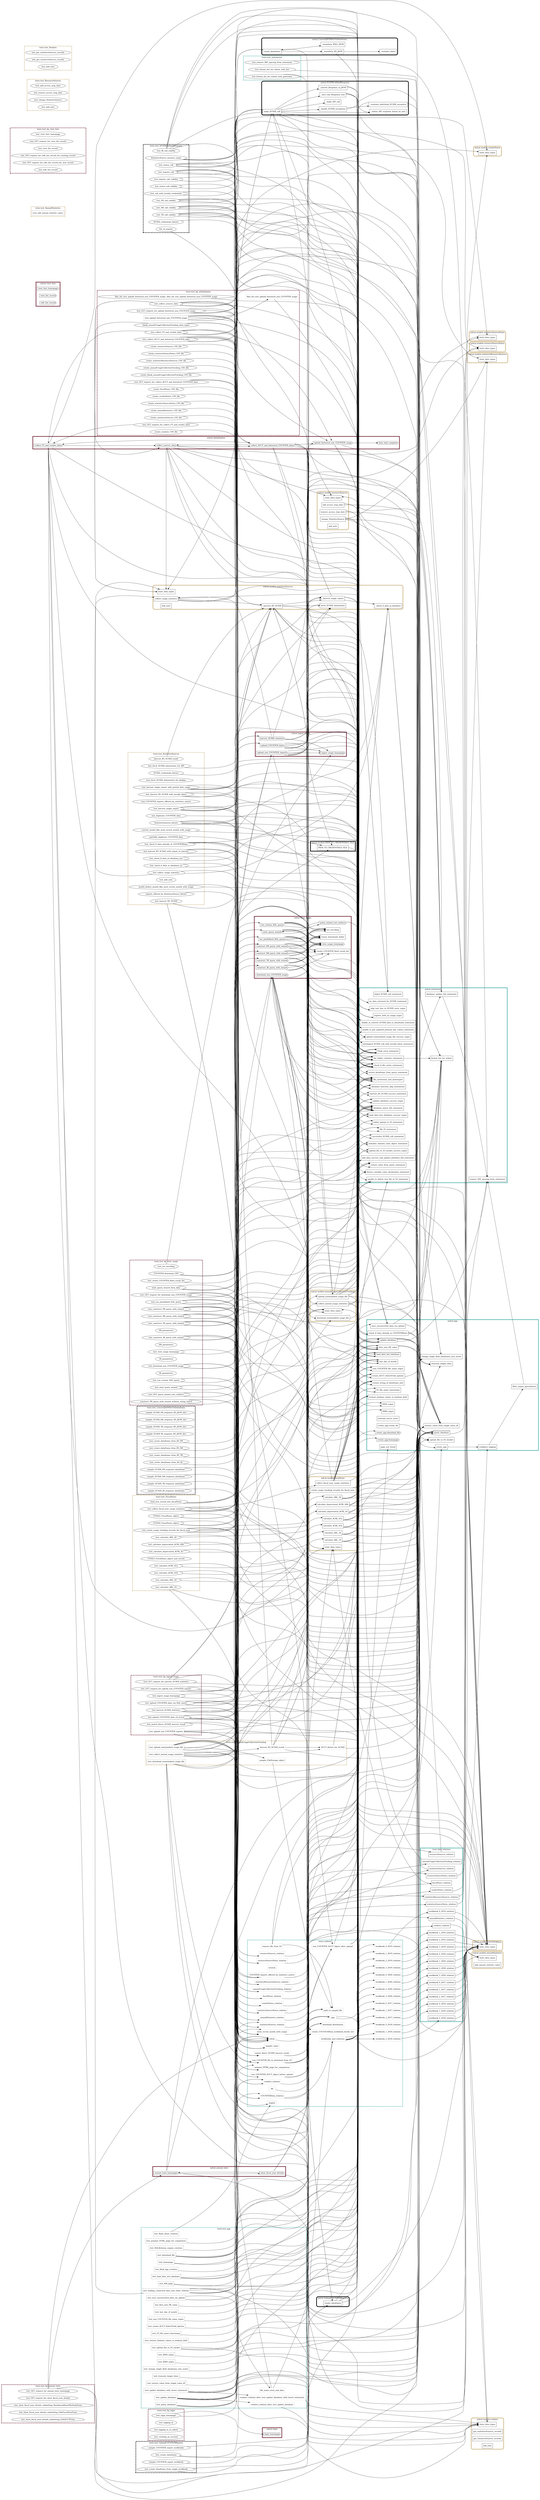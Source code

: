 digraph function_call_chains {
    graph [rankdir="LR"]

    /* Cluster Types
        `penwidth=5`
        Class: `style="rounded"`
        Tests: `style="dashed"`

        Relation: `color="#ceb888"` (Gold)
        Blueprint: `color="#782f40"` (Garnet)
        Module collecting general functions: `color="#5cb8b2"`
    */

    node [  // To remove the fill color from the individual function nodes
        style="filled"
        fillcolor="white"
    ]
    /* Node Types
        When multiple adjustments are present, order is label, style, shape

        Test function: `style="dashed"`
        Fixture function: `style="dotted"`

        Route functions: `shape="cds"`
        Function connecting to S3: `shape="folder"`
        Function connecting to MySQL: `shape="cylinder"`
        Other functions: `shape="box"`
    */

    /*
        Edges represent function calls
            Edges are instantiated under the cluster containing the calling function
            Edges go from the calling function to the called function
        Function calls include
            Redirects between Flask routes via `url_for()`
            Calls to a Flask route function with the Flask test client (these use the URL in the decorator, not the function name)
        Function calls don't include calls to SQLAlchemy engines purely for the purpose of passing to another function
    */

    subgraph cluster_fiscalYears {
        label="nolcat.models.fiscalYears"
        penwidth=5
        style="rounded"
        color="#ceb888"

        state_data_types_in_fiscalYears [
            label="state_data_types"
            shape="box"
        ]
        calculate_depreciated_ACRL_60b [shape="box"]
        calculate_depreciated_ACRL_63 [shape="box"]
        calculate_ACRL_61a [shape="box"]
        calculate_ACRL_61b [shape="box"]
        calculate_ARL_18 [shape="box"]
        calculate_ARL_19 [shape="box"]
        calculate_ARL_20 [shape="box"]
        create_usage_tracking_records_for_fiscal_year [shape="box"]
        collect_fiscal_year_usage_statistics [shape="box"]
    }
    calculate_depreciated_ACRL_60b -> query_database
    calculate_depreciated_ACRL_60b -> extract_value_from_single_value_df
    calculate_depreciated_ACRL_60b -> return_value_from_query_statement
    calculate_depreciated_ACRL_60b -> database_query_fail_statement
    calculate_depreciated_ACRL_63 -> query_database
    calculate_depreciated_ACRL_63 -> extract_value_from_single_value_df
    calculate_depreciated_ACRL_63 -> return_value_from_query_statement
    calculate_depreciated_ACRL_63 -> database_query_fail_statement
    calculate_ACRL_61a -> query_database
    calculate_ACRL_61a -> extract_value_from_single_value_df
    calculate_ACRL_61a -> return_value_from_query_statement
    calculate_ACRL_61a -> database_query_fail_statement
    calculate_ACRL_61b -> query_database
    calculate_ACRL_61b -> extract_value_from_single_value_df
    calculate_ACRL_61b -> return_value_from_query_statement
    calculate_ACRL_61b -> database_query_fail_statement
    calculate_ARL_18 -> query_database
    calculate_ARL_18 -> extract_value_from_single_value_df
    calculate_ARL_18 -> return_value_from_query_statement
    calculate_ARL_18 -> database_query_fail_statement
    calculate_ARL_19 -> query_database
    calculate_ARL_19 -> extract_value_from_single_value_df
    calculate_ARL_19 -> return_value_from_query_statement
    calculate_ARL_19 -> database_query_fail_statement
    calculate_ARL_20 -> query_database
    calculate_ARL_20 -> extract_value_from_single_value_df
    calculate_ARL_20 -> return_value_from_query_statement
    calculate_ARL_20 -> database_query_fail_statement
    create_usage_tracking_records_for_fiscal_year -> state_data_types_in_annualUsageCollectionTracking
    create_usage_tracking_records_for_fiscal_year -> load_data_into_database
    create_usage_tracking_records_for_fiscal_year -> query_database
    create_usage_tracking_records_for_fiscal_year -> return_string_of_dataframe_info
    create_usage_tracking_records_for_fiscal_year -> return_dataframe_from_query_statement
    create_usage_tracking_records_for_fiscal_year -> database_query_fail_statement
    collect_fiscal_year_usage_statistics -> _harvest_R5_SUSHI
    collect_fiscal_year_usage_statistics -> load_data_into_database
    collect_fiscal_year_usage_statistics -> query_database
    collect_fiscal_year_usage_statistics -> update_database
    collect_fiscal_year_usage_statistics -> first_new_PK_value
    collect_fiscal_year_usage_statistics -> format_list_for_stdout
    collect_fiscal_year_usage_statistics -> unable_to_get_updated_primary_key_values_statement
    collect_fiscal_year_usage_statistics -> database_query_fail_statement
    collect_fiscal_year_usage_statistics -> add_data_success_and_update_database_fail_statement
    collect_fiscal_year_usage_statistics -> load_data_into_database_success_regex
    collect_fiscal_year_usage_statistics -> update_database_success_regex
    collect_fiscal_year_usage_statistics -> harvest_R5_SUSHI_success_statement


    subgraph cluster_annualStatistics {
        label="nolcat.models.annualStatistics"
        penwidth=5
        style="rounded"
        color="#ceb888"

        state_data_types_in_annualStatistics [
            label="state_data_types"
            shape="box"
        ]
        add_annual_statistic_value [shape="box"]
    }


    subgraph cluster_vendors {
        label="nolcat.models.vendors"
        penwidth=5
        style="rounded"
        color="#ceb888"

        state_data_types_in_vendors [
            label="state_data_types"
            shape="box"
        ]
        get_statisticsSources_records [shape="box"]
        get_resourceSources_records [shape="box"]
        add_note_in_vendors [
            label="add_note"
            shape="box"
        ]
    }


    subgraph cluster_vendorNotes {
        label="nolcat.models.vendorNotes"
        penwidth=5
        style="rounded"
        color="#ceb888"

        state_data_types_in_vendorNotes [
            label="state_data_types"
            shape="box"
        ]
    }


    subgraph cluster_statisticsSources {
        label="nolcat.models.statisticsSources"
        penwidth=5
        style="rounded"
        color="#ceb888"

        state_data_types_in_statisticsSources [
            label="state_data_types"
            shape="box"
        ]
        fetch_SUSHI_information [shape="box"]
        _harvest_R5_SUSHI [shape="box"]
        _harvest_single_report [shape="box"]
        _check_if_data_in_database [shape="box"]
        collect_usage_statistics [shape="box"]
        add_note_in_statisticsSources [
            label="add_note"
            shape="box"
        ]
    }
    fetch_SUSHI_information -> PATH_TO_CREDENTIALS_FILE
    _harvest_R5_SUSHI -> fetch_SUSHI_information
    _harvest_R5_SUSHI -> _harvest_single_report
    _harvest_R5_SUSHI -> make_SUSHI_call
    _harvest_R5_SUSHI -> successful_SUSHI_call_statement
    _harvest_R5_SUSHI -> failed_SUSHI_call_statement
    _harvest_R5_SUSHI -> attempted_SUSHI_call_with_invalid_dates_statement
    _harvest_R5_SUSHI -> reports_with_no_usage_regex
    _harvest_single_report -> _check_if_data_in_database
    _harvest_single_report -> state_data_types_in_COUNTERData
    _harvest_single_report -> create_dataframe_in_ConvertJSONDictToDataframe
    _harvest_single_report -> make_SUSHI_call
    _harvest_single_report -> last_day_of_month
    _harvest_single_report -> return_string_of_dataframe_info
    _harvest_single_report -> save_unconverted_data_via_upload
    _harvest_single_report -> S3_file_name_timestamp
    _harvest_single_report -> unable_to_convert_SUSHI_data_to_dataframe_statement
    _harvest_single_report -> failed_upload_to_S3_statement
    _harvest_single_report -> upload_file_to_S3_bucket_success_regex
    _harvest_single_report -> no_data_returned_by_SUSHI_statement
    _harvest_single_report -> reports_with_no_usage_regex
    _check_if_data_in_database -> query_database
    _check_if_data_in_database -> extract_value_from_single_value_df
    _check_if_data_in_database -> return_value_from_query_statement
    _check_if_data_in_database -> database_query_fail_statement
    collect_usage_statistics -> _harvest_R5_SUSHI
    collect_usage_statistics -> load_data_into_database
    collect_usage_statistics -> first_new_PK_value
    collect_usage_statistics -> unable_to_get_updated_primary_key_values_statement
    collect_usage_statistics -> harvest_R5_SUSHI_success_statement


    subgraph cluster_statisticsSourceNotes {
        label="nolcat.models.statisticsSourceNotes"
        penwidth=5
        style="rounded"
        color="#ceb888"

        state_data_types_in_statisticsSourceNotes [
            label="state_data_types"
            shape="box"
        ]
    }


    subgraph cluster_resourceSources {
        label="nolcat.models.resourceSources"
        penwidth=5
        style="rounded"
        color="#ceb888"

        state_data_types_in_resourceSources [
            label="state_data_types"
            shape="box"
        ]
        add_access_stop_date [shape="box"]
        remove_access_stop_date [shape="box"]
        change_StatisticsSource [shape="box"]
        add_note_in_resourceSources [
            label="add_note"
            shape="box"
        ]
    }
    add_access_stop_date -> update_database
    add_access_stop_date -> database_update_fail_statement
    add_access_stop_date -> update_database_success_regex
    remove_access_stop_date -> update_database
    remove_access_stop_date -> database_update_fail_statement
    remove_access_stop_date -> update_database_success_regex
    change_StatisticsSource -> state_data_types_in_statisticsResourceSources
    change_StatisticsSource -> load_data_into_database
    change_StatisticsSource -> query_database
    change_StatisticsSource -> update_database
    change_StatisticsSource -> database_query_fail_statement
    change_StatisticsSource -> database_update_fail_statement
    change_StatisticsSource -> update_database_success_regex


    subgraph cluster_resourceSourceNotes {
        label="nolcat.models.resourceSourceNotes"
        penwidth=5
        style="rounded"
        color="#ceb888"

        state_data_types_in_resourceSourceNotes [
            label="state_data_types"
            shape="box"
        ]
    }


    subgraph cluster_statisticsResourceSources {
        label="nolcat.models.statisticsResourceSources"
        penwidth=5
        style="rounded"
        color="#ceb888"

        state_data_types_in_statisticsResourceSources [
            label="state_data_types"
            shape="box"
        ]
    }


    subgraph cluster_annualUsageCollectionTracking {
        label="nolcat.models.annualUsageCollectionTracking"
        penwidth=5
        style="rounded"
        color="#ceb888"

        state_data_types_in_annualUsageCollectionTracking [
            label="state_data_types"
            shape="box"
        ]
        collect_annual_usage_statistics [shape="box"]
        upload_nonstandard_usage_file [shape="box"]
        download_nonstandard_usage_file [shape="folder"]
    }
    collect_annual_usage_statistics -> _harvest_R5_SUSHI
    collect_annual_usage_statistics -> load_data_into_database
    collect_annual_usage_statistics -> query_database
    collect_annual_usage_statistics -> update_database
    collect_annual_usage_statistics -> first_new_PK_value
    collect_annual_usage_statistics -> initialize_relation_class_object_statement
    collect_annual_usage_statistics -> unable_to_get_updated_primary_key_values_statement
    collect_annual_usage_statistics -> return_value_from_query_statement
    collect_annual_usage_statistics -> database_query_fail_statement
    collect_annual_usage_statistics -> add_data_success_and_update_database_fail_statement
    collect_annual_usage_statistics -> load_data_into_database_success_regex
    collect_annual_usage_statistics -> update_database_success_regex
    collect_annual_usage_statistics -> harvest_R5_SUSHI_success_statement
    upload_nonstandard_usage_file -> upload_file_to_S3_bucket
    upload_nonstandard_usage_file -> update_database
    upload_nonstandard_usage_file -> file_extensions_and_mimetypes
    upload_nonstandard_usage_file -> file_IO_statement
    upload_nonstandard_usage_file -> failed_upload_to_S3_statement
    upload_nonstandard_usage_file -> upload_file_to_S3_bucket_success_regex
    upload_nonstandard_usage_file -> add_data_success_and_update_database_fail_statement
    upload_nonstandard_usage_file -> update_database_success_regex
    download_nonstandard_usage_file -> file_IO_statement


    subgraph cluster_COUNTERData {
        label="nolcat.models.COUNTERData"
        penwidth=5
        style="rounded"
        color="#ceb888"

        state_data_types_in_COUNTERData [
            label="state_data_types"
            shape="box"
        ]
    }


    subgraph cluster_SUSHICallAndResponse {
        label="nolcat.SUSHICallAndResponse"
        penwidth=5
        style="rounded"

        make_SUSHI_call [shape="box"]
        _make_API_call [shape="box"]
        _convert_Response_to_JSON [shape="box"]
        _save_raw_Response_text [shape="box"]
        _handle_SUSHI_exceptions [shape="box"]
        _evaluate_individual_SUSHI_exception [shape="box"]
        _stdout_API_response_based_on_size [shape="box"]
    }
    make_SUSHI_call -> _make_API_call
    make_SUSHI_call -> _convert_Response_to_JSON
    make_SUSHI_call -> _save_raw_Response_text
    make_SUSHI_call -> _handle_SUSHI_exceptions
    make_SUSHI_call -> _stdout_API_response_based_on_size
    make_SUSHI_call -> format_list_for_stdout
    make_SUSHI_call -> upload_file_to_S3_bucket_success_regex
    make_SUSHI_call -> failed_SUSHI_call_statement
    make_SUSHI_call -> no_data_returned_by_SUSHI_statement
    _convert_Response_to_JSON -> _stdout_API_response_based_on_size
    _convert_Response_to_JSON -> failed_SUSHI_call_statement
    _save_raw_Response_text -> query_database
    _save_raw_Response_text -> save_unconverted_data_via_upload
    _save_raw_Response_text -> extract_value_from_single_value_df
    _save_raw_Response_text -> S3_file_name_timestamp
    _save_raw_Response_text -> file_IO_statement
    _save_raw_Response_text -> upload_file_to_S3_bucket_success_regex
    _save_raw_Response_text -> database_query_fail_statement
    _handle_SUSHI_exceptions -> _evaluate_individual_SUSHI_exception
    _handle_SUSHI_exceptions -> format_list_for_stdout
    _evaluate_individual_SUSHI_exception -> query_database
    _evaluate_individual_SUSHI_exception -> database_query_fail_statement


    subgraph cluster_UploadCOUNTERReports {
        label="nolcat.UploadCOUNTERReports"
        penwidth=5
        style="rounded"

        create_dataframe_in_UploadCOUNTERReports [
            label="create_dataframe"
            shape="box"
        ]
    }
    create_dataframe_in_UploadCOUNTERReports -> state_data_types_in_COUNTERData
    create_dataframe_in_UploadCOUNTERReports -> return_string_of_dataframe_info
    create_dataframe_in_UploadCOUNTERReports -> ISSN_regex


    subgraph cluster_ConvertJSONDictToDataframe {
        label="nolcat.ConvertJSONDictToDataframe"
        penwidth=5
        style="rounded"

        create_dataframe_in_ConvertJSONDictToDataframe [
            label="create_dataframe"
            shape="box"
        ]
        _transform_R5_JSON [shape="box"]
        _transform_R5b1_JSON [shape="box"]
        _serialize_dates [shape="box"]
    }
    create_dataframe_in_ConvertJSONDictToDataframe -> _transform_R5_JSON
    create_dataframe_in_ConvertJSONDictToDataframe -> _transform_R5b1_JSON
    _transform_R5_JSON -> _serialize_dates
    _transform_R5_JSON -> return_string_of_dataframe_info
    _transform_R5_JSON -> ISSN_regex


    subgraph cluster_annual_stats {
        label="nolcat.annual_stats"
        penwidth=5
        color="#782f40"

        annual_stats_homepage [shape="cds"]
        show_fiscal_year_details [shape="cds"]
    }
    annual_stats_homepage -> show_fiscal_year_details
    annual_stats_homepage -> query_database
    annual_stats_homepage -> Flask_error_statement
    annual_stats_homepage -> database_query_fail_statement
    show_fiscal_year_details -> annual_stats_homepage
    show_fiscal_year_details -> state_data_types_in_fiscalYears
    show_fiscal_year_details -> state_data_types_in_annualUsageCollectionTracking
    show_fiscal_year_details -> query_database
    show_fiscal_year_details -> Flask_error_statement
    show_fiscal_year_details -> database_query_fail_statement


    subgraph cluster_ingest_usage {
        label="nolcat.ingest_usage"
        penwidth=5
        color="#782f40"

        ingest_usage_homepage [shape="cds"]
        upload_COUNTER_data [shape="cds"]
        harvest_SUSHI_statistics [shape="cds"]
        upload_non_COUNTER_reports [shape="cds"]
    }
    upload_COUNTER_data -> ingest_usage_homepage
    upload_COUNTER_data -> create_dataframe_in_UploadCOUNTERReports
    upload_COUNTER_data -> load_data_into_database
    upload_COUNTER_data -> update_database
    upload_COUNTER_data -> first_new_PK_value
    upload_COUNTER_data -> check_if_data_already_in_COUNTERData
    upload_COUNTER_data -> truncate_longer_lines
    upload_COUNTER_data -> format_list_for_stdout
    upload_COUNTER_data -> unable_to_convert_SUSHI_data_to_dataframe_statement
    upload_COUNTER_data -> unable_to_get_updated_primary_key_values_statement
    upload_COUNTER_data -> Flask_error_statement
    upload_COUNTER_data -> database_update_fail_statement
    upload_COUNTER_data -> update_database_success_regex
    harvest_SUSHI_statistics -> ingest_usage_homepage
    harvest_SUSHI_statistics -> collect_usage_statistics
    harvest_SUSHI_statistics -> query_database
    harvest_SUSHI_statistics -> initialize_relation_class_object_statement
    harvest_SUSHI_statistics -> Flask_error_statement
    harvest_SUSHI_statistics -> database_query_fail_statement
    upload_non_COUNTER_reports -> ingest_usage_homepage
    upload_non_COUNTER_reports -> upload_nonstandard_usage_file
    upload_non_COUNTER_reports -> query_database
    upload_non_COUNTER_reports -> create_AUCT_SelectField_options
    upload_non_COUNTER_reports -> Flask_error_statement
    upload_non_COUNTER_reports -> upload_nonstandard_usage_file_success_regex
    upload_non_COUNTER_reports -> database_query_fail_statement


    subgraph cluster_initialization {
        label="nolcat.initialization"
        penwidth=5
        color="#782f40"

        collect_FY_and_vendor_data [shape="cds"]
        collect_sources_data [shape="cds"]
        collect_AUCT_and_historical_COUNTER_data [shape="cds"]
        upload_historical_non_COUNTER_usage [shape="cds"]
        data_load_complete [shape="cds"]
    }
    collect_FY_and_vendor_data -> collect_sources_data
    collect_FY_and_vendor_data -> state_data_types_in_fiscalYears
    collect_FY_and_vendor_data -> state_data_types_in_annualStatistics
    collect_FY_and_vendor_data -> state_data_types_in_vendors
    collect_FY_and_vendor_data -> state_data_types_in_vendorNotes
    collect_FY_and_vendor_data -> load_data_into_database
    collect_FY_and_vendor_data -> first_new_PK_value
    collect_FY_and_vendor_data -> Flask_error_statement
    collect_FY_and_vendor_data -> load_data_into_database_success_regex
    collect_sources_data -> collect_AUCT_and_historical_COUNTER_data
    collect_sources_data -> state_data_types_in_statisticsSources
    collect_sources_data -> state_data_types_in_statisticsSourceNotes
    collect_sources_data -> state_data_types_in_resourceSources
    collect_sources_data -> state_data_types_in_resourceSourceNotes
    collect_sources_data -> load_data_into_database
    collect_sources_data -> first_new_PK_value
    collect_sources_data -> Flask_error_statement
    collect_sources_data -> load_data_into_database_success_regex
    collect_AUCT_and_historical_COUNTER_data -> collect_FY_and_vendor_data
    collect_AUCT_and_historical_COUNTER_data -> collect_sources_data
    collect_AUCT_and_historical_COUNTER_data -> upload_historical_non_COUNTER_usage
    collect_AUCT_and_historical_COUNTER_data -> state_data_types_in_annualUsageCollectionTracking
    collect_AUCT_and_historical_COUNTER_data -> create_dataframe_in_UploadCOUNTERReports
    collect_AUCT_and_historical_COUNTER_data -> load_data_into_database
    collect_AUCT_and_historical_COUNTER_data -> query_database
    collect_AUCT_and_historical_COUNTER_data -> update_database
    collect_AUCT_and_historical_COUNTER_data -> first_new_PK_value
    collect_AUCT_and_historical_COUNTER_data -> check_if_data_already_in_COUNTERData
    collect_AUCT_and_historical_COUNTER_data -> format_list_for_stdout
    collect_AUCT_and_historical_COUNTER_data -> unable_to_convert_SUSHI_data_to_dataframe_statement
    collect_AUCT_and_historical_COUNTER_data -> unable_to_get_updated_primary_key_values_statement
    collect_AUCT_and_historical_COUNTER_data -> Flask_error_statement
    collect_AUCT_and_historical_COUNTER_data -> return_dataframe_from_query_statement
    collect_AUCT_and_historical_COUNTER_data -> database_query_fail_statement
    collect_AUCT_and_historical_COUNTER_data -> load_data_into_database_success_regex
    collect_AUCT_and_historical_COUNTER_data -> update_database_success_regex
    upload_historical_non_COUNTER_usage -> data_load_complete
    upload_historical_non_COUNTER_usage -> upload_nonstandard_usage_file
    upload_historical_non_COUNTER_usage -> query_database
    upload_historical_non_COUNTER_usage -> create_AUCT_SelectField_options
    upload_historical_non_COUNTER_usage -> non_COUNTER_file_name_regex
    upload_historical_non_COUNTER_usage -> initialize_relation_class_object_statement
    upload_historical_non_COUNTER_usage -> Flask_error_statement
    upload_historical_non_COUNTER_usage -> upload_nonstandard_usage_file_success_regex
    upload_historical_non_COUNTER_usage -> database_query_fail_statement


    subgraph cluster_login {
        label="nolcat.login"
        penwidth=5
        color="#782f40"

        login_homepage [shape="cds"]
    }


    subgraph cluster_view_lists {
        label="nolcat.view_lists"
        penwidth=5
        color="#782f40"

        view_lists_homepage [shape="cds"]
        view_list_record [shape="cds"]
        edit_list_record [shape="cds"]
    }


    subgraph cluster_view_usage {
        label="nolcat.view_usage"
        penwidth=5
        color="#782f40"

        create_COUNTER_fixed_vocab_list [shape="box"]
        set_encoding [shape="box"]
        create_downloads_folder [shape="box"]
        view_usage_homepage [shape="cds"]
        run_custom_SQL_query [shape="cds"]
        use_predefined_SQL_query [shape="cds"]
        start_query_wizard [shape="cds"]
        query_wizard_sort_redirect [shape="cds"]
        construct_PR_query_with_wizard [shape="cds"]
        construct_DR_query_with_wizard [shape="cds"]
        construct_TR_query_with_wizard [shape="cds"]
        construct_IR_query_with_wizard [shape="cds"]
        download_non_COUNTER_usage [shape="cds"]
    }
    run_custom_SQL_query -> set_encoding
    run_custom_SQL_query -> create_downloads_folder
    run_custom_SQL_query -> view_usage_homepage
    run_custom_SQL_query -> query_database
    run_custom_SQL_query -> file_extensions_and_mimetypes
    run_custom_SQL_query -> Flask_error_statement
    run_custom_SQL_query -> list_folder_contents_statement
    run_custom_SQL_query -> check_if_file_exists_statement
    run_custom_SQL_query -> database_query_fail_statement
    use_predefined_SQL_query -> set_encoding
    use_predefined_SQL_query -> create_downloads_folder
    use_predefined_SQL_query -> view_usage_homepage
    use_predefined_SQL_query -> query_database
    use_predefined_SQL_query -> last_day_of_month
    use_predefined_SQL_query -> file_extensions_and_mimetypes
    use_predefined_SQL_query -> Flask_error_statement
    use_predefined_SQL_query -> list_folder_contents_statement
    use_predefined_SQL_query -> check_if_file_exists_statement
    use_predefined_SQL_query -> database_query_fail_statement
    use_predefined_SQL_query -> attempted_SUSHI_call_with_invalid_dates_statement
    start_query_wizard -> view_usage_homepage
    start_query_wizard -> query_wizard_sort_redirect
    start_query_wizard -> query_database
    start_query_wizard -> last_day_of_month
    start_query_wizard -> Flask_error_statement
    start_query_wizard -> database_query_fail_statement
    query_wizard_sort_redirect -> start_query_wizard
    query_wizard_sort_redirect -> Flask_error_statement
    query_wizard_sort_redirect -> attempted_SUSHI_call_with_invalid_dates_statement
    construct_PR_query_with_wizard -> create_COUNTER_fixed_vocab_list
    construct_PR_query_with_wizard -> set_encoding
    construct_PR_query_with_wizard -> create_downloads_folder
    construct_PR_query_with_wizard -> view_usage_homepage
    construct_PR_query_with_wizard -> query_database
    construct_PR_query_with_wizard -> return_string_of_dataframe_info
    construct_PR_query_with_wizard -> file_extensions_and_mimetypes
    construct_PR_query_with_wizard -> Flask_error_statement
    construct_PR_query_with_wizard -> list_folder_contents_statement
    construct_PR_query_with_wizard -> check_if_file_exists_statement
    construct_PR_query_with_wizard -> database_query_fail_statement
    construct_DR_query_with_wizard -> create_COUNTER_fixed_vocab_list
    construct_DR_query_with_wizard -> set_encoding
    construct_DR_query_with_wizard -> create_downloads_folder
    construct_DR_query_with_wizard -> view_usage_homepage
    construct_DR_query_with_wizard -> query_database
    construct_DR_query_with_wizard -> return_string_of_dataframe_info
    construct_DR_query_with_wizard -> file_extensions_and_mimetypes
    construct_DR_query_with_wizard -> Flask_error_statement
    construct_DR_query_with_wizard -> list_folder_contents_statement
    construct_DR_query_with_wizard -> check_if_file_exists_statement
    construct_DR_query_with_wizard -> database_query_fail_statement
    construct_TR_query_with_wizard -> create_COUNTER_fixed_vocab_list
    construct_TR_query_with_wizard -> set_encoding
    construct_TR_query_with_wizard -> create_downloads_folder
    construct_TR_query_with_wizard -> view_usage_homepage
    construct_TR_query_with_wizard -> query_database
    construct_TR_query_with_wizard -> return_string_of_dataframe_info
    construct_TR_query_with_wizard -> file_extensions_and_mimetypes
    construct_TR_query_with_wizard -> Flask_error_statement
    construct_TR_query_with_wizard -> list_folder_contents_statement
    construct_TR_query_with_wizard -> check_if_file_exists_statement
    construct_TR_query_with_wizard -> database_query_fail_statement
    construct_IR_query_with_wizard -> create_COUNTER_fixed_vocab_list
    construct_IR_query_with_wizard -> set_encoding
    construct_IR_query_with_wizard -> create_downloads_folder
    construct_IR_query_with_wizard -> view_usage_homepage
    construct_IR_query_with_wizard -> query_database
    construct_IR_query_with_wizard -> return_string_of_dataframe_info
    construct_IR_query_with_wizard -> file_extensions_and_mimetypes
    construct_IR_query_with_wizard -> Flask_error_statement
    construct_IR_query_with_wizard -> list_folder_contents_statement
    construct_IR_query_with_wizard -> check_if_file_exists_statement
    construct_IR_query_with_wizard -> database_query_fail_statement
    download_non_COUNTER_usage -> create_downloads_folder
    download_non_COUNTER_usage -> view_usage_homepage
    download_non_COUNTER_usage -> state_data_types_in_annualUsageCollectionTracking
    download_non_COUNTER_usage -> download_nonstandard_usage_file
    download_non_COUNTER_usage -> query_database
    download_non_COUNTER_usage -> restore_boolean_values_to_boolean_field
    download_non_COUNTER_usage -> create_AUCT_SelectField_options
    download_non_COUNTER_usage -> non_COUNTER_file_name_regex
    download_non_COUNTER_usage -> file_extensions_and_mimetypes
    download_non_COUNTER_usage -> Flask_error_statement
    download_non_COUNTER_usage -> list_folder_contents_statement
    download_non_COUNTER_usage -> check_if_file_exists_statement
    download_non_COUNTER_usage -> database_query_fail_statement


    subgraph cluster_PATH_TO_CREDENTIALS_FILE {
        label="nolcat.models.PATH_TO_CREDENTIALS_FILE"
        penwidth=5

        PATH_TO_CREDENTIALS_FILE [shape="box"]
    }
    PATH_TO_CREDENTIALS_FILE -> check_if_file_exists_statement


    subgraph cluster_app {
        label="nolcat.app"
        penwidth=5
        color="#5cb8b2"

        filter_empty_parentheses [shape="box"]
        configure_logging [shape="box"]
        page_not_found [shape="box"]
        internal_server_error [shape="box"]
        create_app [shape="box"]
        "create_app.create_db" [shape="box"]
        "create_app.homepage" [shape="cds"]
        "create_app.download_file" [shape="cds"]
        last_day_of_month [shape="box"]
        first_new_PK_value [shape="box"]
        return_string_of_dataframe_info [shape="box"]
        change_single_field_dataframe_into_series [shape="box"]
        restore_boolean_values_to_boolean_field [shape="box"]
        upload_file_to_S3_bucket [shape="folder"]
        create_AUCT_SelectField_options [shape="box"]
        load_data_into_database [shape="cylinder"]
        query_database [shape="cylinder"]
        check_if_data_already_in_COUNTERData [shape="box"]
        truncate_longer_lines [shape="box"]
        update_database [shape="cylinder"]
        save_unconverted_data_via_upload [shape="box"]
        ISSN_regex [shape="box"]
        ISBN_regex [shape="box"]
        extract_value_from_single_value_df [shape="box"]
        S3_file_name_timestamp [shape="box"]
        non_COUNTER_file_name_regex [shape="box"]
    }
    filter_empty_parentheses -> remove_IDE_spacing_from_statement
    configure_logging -> filter_empty_parentheses
    create_app -> configure_logging
    "create_app.create_db" -> create_app
    "create_app.download_file" -> file_extensions_and_mimetypes
    first_new_PK_value -> query_database
    first_new_PK_value -> extract_value_from_single_value_df
    first_new_PK_value -> return_value_from_query_statement
    first_new_PK_value -> database_query_fail_statement
    create_AUCT_SelectField_options -> change_single_field_dataframe_into_series
    query_database -> remove_IDE_spacing_from_statement
    check_if_data_already_in_COUNTERData -> query_database
    check_if_data_already_in_COUNTERData -> extract_value_from_single_value_df
    check_if_data_already_in_COUNTERData -> format_list_for_stdout
    check_if_data_already_in_COUNTERData -> return_value_from_query_statement
    check_if_data_already_in_COUNTERData -> database_query_fail_statement
    update_database -> query_database
    update_database -> truncate_longer_lines
    update_database -> extract_value_from_single_value_df
    update_database -> remove_IDE_spacing_from_statement
    update_database -> database_query_fail_statement
    save_unconverted_data_via_upload -> upload_file_to_S3_bucket
    save_unconverted_data_via_upload -> format_list_for_stdout


    subgraph cluster_statements {
        label="nolcat.statements"
        penwidth=5
        color="#5cb8b2"

        file_extensions_and_mimetypes [shape="box"]
        format_list_for_stdout [shape="box"]
        remove_IDE_spacing_from_statement [shape="box"]
        initialize_relation_class_object_statement [shape="box"]
        fixture_variable_value_declaration_statement [shape="box"]
        unable_to_convert_SUSHI_data_to_dataframe_statement [shape="box"]
        unable_to_get_updated_primary_key_values_statement [shape="box"]
        Flask_error_statement [shape="box"]
        file_IO_statement [shape="box"]
        list_folder_contents_statement [shape="box"]
        check_if_file_exists_statement [shape="box"]
        failed_upload_to_S3_statement [shape="box"]
        unable_to_delete_test_file_in_S3_statement [shape="box"]
        upload_file_to_S3_bucket_success_regex [shape="box"]
        upload_nonstandard_usage_file_success_regex [shape="box"]
        return_value_from_query_statement [shape="box"]
        return_dataframe_from_query_statement [shape="box"]
        database_query_fail_statement [shape="box"]
        database_update_fail_statement [shape="box"]
        add_data_success_and_update_database_fail_statement [shape="box"]
        database_function_skip_statements [shape="box"]
        load_data_into_database_success_regex [shape="box"]
        update_database_success_regex [shape="box"]
        successful_SUSHI_call_statement [shape="box"]
        harvest_R5_SUSHI_success_statement [shape="box"]
        failed_SUSHI_call_statement [shape="box"]
        no_data_returned_by_SUSHI_statement [shape="box"]
        attempted_SUSHI_call_with_invalid_dates_statement [shape="box"]
        reports_with_no_usage_regex [shape="box"]
        skip_test_due_to_SUSHI_error_regex [shape="box"]
    }
    list_folder_contents_statement -> format_list_for_stdout
    database_update_fail_statement -> remove_IDE_spacing_from_statement
    add_data_success_and_update_database_fail_statement -> database_update_fail_statement


    subgraph cluster_relations {
        label="tests.data.relations"
        penwidth=5
        color="#5cb8b2"

        fiscalYears_relation_in_relations [
            label="fiscalYears_relation"
            shape="box"
        ]
        annualStatistics_relation_in_relations [
            label="annualStatistics_relation"
            shape="box"
        ]
        vendors_relation_in_relations [
            label="vendors_relation"
            shape="box"
        ]
        vendorNotes_relation_in_relations [
            label="vendorNotes_relation"
            shape="box"
        ]
        statisticsSources_relation_in_relations [
            label="statisticsSources_relation"
            shape="box"
        ]
        statisticsSourceNotes_relation_in_relations [
            label="statisticsSourceNotes_relation"
            shape="box"
        ]
        resourceSources_relation_in_relations [
            label="resourceSources_relation"
            shape="box"
        ]
        resourceSourceNotes_relation_in_relations [
            label="resourceSourceNotes_relation"
            shape="box"
        ]
        statisticsResourceSources_relation_in_relations [
            label="statisticsResourceSources_relation"
            shape="box"
        ]
        annualUsageCollectionTracking_relation_in_relations [
            label="annualUsageCollectionTracking_relation"
            shape="box"
        ]
        workbook_0_2017_relation_in_relations [
            label="workbook_0_2017_relation"
            shape="box"
        ]
        workbook_1_2017_relation_in_relations [
            label="workbook_1_2017_relation"
            shape="box"
        ]
        workbook_2_2017_relation_in_relations [
            label="workbook_2_2017_relation"
            shape="box"
        ]
        workbook_0_2018_relation_in_relations [
            label="workbook_0_2018_relation"
            shape="box"
        ]
        workbook_1_2018_relation_in_relations [
            label="workbook_1_2018_relation"
            shape="box"
        ]
        workbook_2_2018_relation_in_relations [
            label="workbook_2_2018_relation"
            shape="box"
        ]
        workbook_0_2019_relation_in_relations [
            label="workbook_0_2019_relation"
            shape="box"
        ]
        workbook_1_2019_relation_in_relations [
            label="workbook_1_2019_relation"
            shape="box"
        ]
        workbook_2_2019_relation_in_relations [
            label="workbook_2_2019_relation"
            shape="box"
        ]
        workbook_3_2019_relation_in_relations [
            label="workbook_3_2019_relation"
            shape="box"
        ]
        workbook_0_2020_relation_in_relations [
            label="workbook_0_2020_relation"
            shape="box"
        ]
        workbook_1_2020_relation_in_relations [
            label="workbook_1_2020_relation"
            shape="box"
        ]
        workbook_2_2020_relation_in_relations [
            label="workbook_2_2020_relation"
            shape="box"
        ]
        workbook_3_2020_relation_in_relations [
            label="workbook_3_2020_relation"
            shape="box"
        ]
    }
    fiscalYears_relation_in_relations -> state_data_types_in_fiscalYears
    annualStatistics_relation_in_relations -> state_data_types_in_annualStatistics
    vendors_relation_in_relations -> state_data_types_in_vendors
    vendorNotes_relation_in_relations -> state_data_types_in_vendorNotes
    statisticsSources_relation_in_relations -> state_data_types_in_statisticsSources
    statisticsSourceNotes_relation_in_relations -> state_data_types_in_statisticsSourceNotes
    resourceSources_relation_in_relations -> state_data_types_in_resourceSources
    resourceSourceNotes_relation_in_relations -> state_data_types_in_resourceSourceNotes
    statisticsResourceSources_relation_in_relations -> state_data_types_in_statisticsResourceSources
    annualUsageCollectionTracking_relation_in_relations -> state_data_types_in_annualUsageCollectionTracking
    workbook_0_2017_relation_in_relations -> state_data_types_in_COUNTERData
    workbook_1_2017_relation_in_relations -> state_data_types_in_COUNTERData
    workbook_2_2017_relation_in_relations -> state_data_types_in_COUNTERData
    workbook_0_2018_relation_in_relations -> state_data_types_in_COUNTERData
    workbook_1_2018_relation_in_relations -> state_data_types_in_COUNTERData
    workbook_2_2018_relation_in_relations -> state_data_types_in_COUNTERData
    workbook_0_2019_relation_in_relations -> state_data_types_in_COUNTERData
    workbook_1_2019_relation_in_relations -> state_data_types_in_COUNTERData
    workbook_2_2019_relation_in_relations -> state_data_types_in_COUNTERData
    workbook_3_2019_relation_in_relations -> state_data_types_in_COUNTERData
    workbook_0_2020_relation_in_relations -> state_data_types_in_COUNTERData
    workbook_1_2020_relation_in_relations -> state_data_types_in_COUNTERData
    workbook_2_2020_relation_in_relations -> state_data_types_in_COUNTERData
    workbook_3_2020_relation_in_relations -> state_data_types_in_COUNTERData


    subgraph cluster_conftest {
        label="tests.conftest"
        penwidth=5
        style="dashed"
        color="#5cb8b2"

        engine [
            style="dotted"
            shape="cylinder"
        ]
        app [
            style="dotted"
            shape="box"
        ]
        client [
            style="dotted"
            shape="box"
        ]
        db [
            style="dotted"
            shape="box"
        ]
        session [
            style="dotted"
            shape="box"
        ]
        fiscalYears_relation_in_conftest [
            label="fiscalYears_relation"
            style="dotted"
            shape="box"
        ]
        annualStatistics_relation_in_conftest [
            label="annualStatistics_relation"
            style="dotted"
            shape="box"
        ]
        vendors_relation_in_conftest [
            label="vendors_relation"
            style="dotted"
            shape="box"
        ]
        vendorNotes_relation_in_conftest [
            label="vendorNotes_relation"
            style="dotted"
            shape="box"
        ]
        statisticsSources_relation_in_conftest [
            label="statisticsSources_relation"
            style="dotted"
            shape="box"
        ]
        statisticsSourceNotes_relation_in_conftest [
            label="statisticsSourceNotes_relation"
            style="dotted"
            shape="box"
        ]
        resourceSources_relation_in_conftest [
            label="resourceSources_relation"
            style="dotted"
            shape="box"
        ]
        resourceSourceNotes_relation_in_conftest [
            label="resourceSourceNotes_relation"
            style="dotted"
            shape="box"
        ]
        statisticsResourceSources_relation_in_conftest [
            label="statisticsResourceSources_relation"
            style="dotted"
            shape="box"
        ]
        annualUsageCollectionTracking_relation_in_conftest [
            label="annualUsageCollectionTracking_relation"
            style="dotted"
            shape="box"
        ]
        workbook_0_2017_relation_in_conftest [
            label="workbook_0_2017_relation"
            style="dotted"
            shape="box"
        ]
        workbook_1_2017_relation_in_conftest [
            label="workbook_1_2017_relation"
            style="dotted"
            shape="box"
        ]
        workbook_2_2017_relation_in_conftest [
            label="workbook_2_2017_relation"
            style="dotted"
            shape="box"
        ]
        workbook_0_2018_relation_in_conftest [
            label="workbook_0_2018_relation"
            style="dotted"
            shape="box"
        ]
        workbook_1_2018_relation_in_conftest [
            label="workbook_1_2018_relation"
            style="dotted"
            shape="box"
        ]
        workbook_2_2018_relation_in_conftest [
            label="workbook_2_2018_relation"
            style="dotted"
            shape="box"
        ]
        workbook_0_2019_relation_in_conftest [
            label="workbook_0_2019_relation"
            style="dotted"
            shape="box"
        ]
        workbook_1_2019_relation_in_conftest [
            label="workbook_1_2019_relation"
            style="dotted"
            shape="box"
        ]
        workbook_2_2019_relation_in_conftest [
            label="workbook_2_2019_relation"
            style="dotted"
            shape="box"
        ]
        workbook_3_2019_relation_in_conftest [
            label="workbook_3_2019_relation"
            style="dotted"
            shape="box"
        ]
        workbook_0_2020_relation_in_conftest [
            label="workbook_0_2020_relation"
            style="dotted"
            shape="box"
        ]
        workbook_1_2020_relation_in_conftest [
            label="workbook_1_2020_relation"
            style="dotted"
            shape="box"
        ]
        workbook_2_2020_relation_in_conftest [
            label="workbook_2_2020_relation"
            style="dotted"
            shape="box"
        ]
        workbook_3_2020_relation_in_conftest [
            label="workbook_3_2020_relation"
            style="dotted"
            shape="box"
        ]
        workbooks_and_relations [
            style="dotted"
            shape="box"
        ]
        create_COUNTERData_workbook_iterdir_list [
            style="dotted"
            shape="box"
        ]
        COUNTERData_relation [
            style="dotted"
            shape="box"
        ]
        download_destination [
            style="dotted"
            shape="box"
        ]
        path_to_sample_file [
            style="dotted"
            shape="box"
        ]
        remove_file_from_S3 [
            style="dotted"
            shape="folder"
        ]
        non_COUNTER_AUCT_object_before_upload [
            style="dotted"
            shape="folder"
        ]
        non_COUNTER_AUCT_object_after_upload [
            style="dotted"
            shape="box"
        ]
        non_COUNTER_file_to_download_from_S3 [
            style="dotted"
            shape="folder"
        ]
        header_value [
            style="dotted"
            shape="box"
        ]
        most_recent_month_with_usage [
            style="dotted"
            shape="box"
        ]
        match_direct_SUSHI_harvest_result [
            style="dotted"
            shape="box"
        ]
        COUNTER_reports_offered_by_statistics_source [
            style="dotted"
            shape="box"
        ]
        prepare_HTML_page_for_comparison [
            style="dotted"
            shape="box"
        ]
    }
    app -> create_app
    app -> configure_logging
    client -> app
    db -> app
    fiscalYears_relation_in_conftest -> fiscalYears_relation_in_relations
    annualStatistics_relation_in_conftest -> annualStatistics_relation_in_relations
    vendors_relation_in_conftest -> vendors_relation_in_relations
    vendorNotes_relation_in_conftest -> vendorNotes_relation_in_relations
    statisticsSources_relation_in_conftest -> statisticsSources_relation_in_relations
    statisticsSourceNotes_relation_in_conftest -> statisticsSourceNotes_relation_in_relations
    resourceSources_relation_in_conftest -> resourceSources_relation_in_relations
    resourceSourceNotes_relation_in_conftest -> resourceSourceNotes_relation_in_relations
    statisticsResourceSources_relation_in_conftest -> statisticsResourceSources_relation_in_relations
    annualUsageCollectionTracking_relation_in_conftest -> annualUsageCollectionTracking_relation_in_relations
    workbook_0_2017_relation_in_conftest -> workbook_0_2017_relation_in_relations
    workbook_1_2017_relation_in_conftest -> workbook_1_2017_relation_in_relations
    workbook_2_2017_relation_in_conftest -> workbook_2_2017_relation_in_relations
    workbook_0_2018_relation_in_conftest -> workbook_0_2018_relation_in_relations
    workbook_1_2018_relation_in_conftest -> workbook_1_2018_relation_in_relations
    workbook_2_2018_relation_in_conftest -> workbook_2_2018_relation_in_relations
    workbook_0_2019_relation_in_conftest -> workbook_0_2019_relation_in_relations
    workbook_1_2019_relation_in_conftest -> workbook_1_2019_relation_in_relations
    workbook_2_2019_relation_in_conftest -> workbook_2_2019_relation_in_relations
    workbook_3_2019_relation_in_conftest -> workbook_3_2019_relation_in_relations
    workbook_0_2020_relation_in_conftest -> workbook_0_2020_relation_in_relations
    workbook_1_2020_relation_in_conftest -> workbook_1_2020_relation_in_relations
    workbook_2_2020_relation_in_conftest -> workbook_2_2020_relation_in_relations
    workbook_3_2020_relation_in_conftest -> workbook_3_2020_relation_in_relations
    workbooks_and_relations -> workbook_0_2017_relation_in_conftest
    workbooks_and_relations -> workbook_1_2017_relation_in_conftest
    workbooks_and_relations -> workbook_2_2017_relation_in_conftest
    workbooks_and_relations -> workbook_0_2018_relation_in_conftest
    workbooks_and_relations -> workbook_1_2018_relation_in_conftest
    workbooks_and_relations -> workbook_2_2018_relation_in_conftest
    workbooks_and_relations -> workbook_0_2019_relation_in_conftest
    workbooks_and_relations -> workbook_1_2019_relation_in_conftest
    workbooks_and_relations -> workbook_2_2019_relation_in_conftest
    workbooks_and_relations -> workbook_3_2019_relation_in_conftest
    workbooks_and_relations -> workbook_0_2020_relation_in_conftest
    workbooks_and_relations -> workbook_1_2020_relation_in_conftest
    workbooks_and_relations -> workbook_2_2020_relation_in_conftest
    workbooks_and_relations -> workbook_3_2020_relation_in_conftest
    COUNTERData_relation -> workbooks_and_relations
    COUNTERData_relation -> create_COUNTERData_workbook_iterdir_list
    remove_file_from_S3 -> fixture_variable_value_declaration_statement
    remove_file_from_S3 -> unable_to_delete_test_file_in_S3_statement
    remove_file_from_S3 -> path_to_sample_file
    non_COUNTER_AUCT_object_before_upload -> query_database
    non_COUNTER_AUCT_object_before_upload -> initialize_relation_class_object_statement
    non_COUNTER_AUCT_object_before_upload -> unable_to_delete_test_file_in_S3_statement
    non_COUNTER_AUCT_object_before_upload -> database_function_skip_statements
    non_COUNTER_AUCT_object_before_upload -> path_to_sample_file
    non_COUNTER_AUCT_object_after_upload -> query_database
    non_COUNTER_AUCT_object_after_upload -> initialize_relation_class_object_statement
    non_COUNTER_AUCT_object_after_upload -> database_function_skip_statements
    non_COUNTER_file_to_download_from_S3 -> upload_file_to_S3_bucket
    non_COUNTER_file_to_download_from_S3 -> fixture_variable_value_declaration_statement
    non_COUNTER_file_to_download_from_S3 -> file_IO_statement
    non_COUNTER_file_to_download_from_S3 -> failed_upload_to_S3_statement
    non_COUNTER_file_to_download_from_S3 -> unable_to_delete_test_file_in_S3_statement
    non_COUNTER_file_to_download_from_S3 -> upload_file_to_S3_bucket_success_regex
    non_COUNTER_file_to_download_from_S3 -> download_destination
    non_COUNTER_file_to_download_from_S3 -> path_to_sample_file
    non_COUNTER_file_to_download_from_S3 -> non_COUNTER_AUCT_object_after_upload
    most_recent_month_with_usage -> last_day_of_month
    match_direct_SUSHI_harvest_result -> state_data_types_in_COUNTERData
    match_direct_SUSHI_harvest_result -> query_database
    match_direct_SUSHI_harvest_result -> database_function_skip_statements
    COUNTER_reports_offered_by_statistics_source -> make_SUSHI_call
    COUNTER_reports_offered_by_statistics_source -> successful_SUSHI_call_statement


    subgraph cluster_test_AnnualStatistics {
        label="tests.test_AnnualStatistics"
        penwidth=5
        style="dashed"
        color="#ceb888"

        test_add_annual_statistic_value [
            style="dashed"
            shape="box"
        ]
    }


    subgraph cluster_test_AnnualUsageCollectionTracking {
        label="tests.test_AnnualUsageCollectionTracking"
        penwidth=5
        style="dashed"
        color="#ceb888"

        AUCT_fixture_for_SUSHI [
            style="dotted"
            shape="box"
        ]
        harvest_R5_SUSHI_result_in_test_AnnualUsageCollectionTracking [
            label="harvest_R5_SUSHI_result"
            style="dotted"
            shape="folder"
        ]
        test_collect_annual_usage_statistics [
            style="dashed"
            shape="box"
        ]
        sample_FileStorage_object [
            style="dotted"
            shape="box"
        ]
        test_upload_nonstandard_usage_file [
            style="dashed"
            shape="folder"
        ]
        test_download_nonstandard_usage_file [
            style="dashed"
            shape="box"
        ]
    }
    AUCT_fixture_for_SUSHI -> query_database
    AUCT_fixture_for_SUSHI -> initialize_relation_class_object_statement
    AUCT_fixture_for_SUSHI -> database_function_skip_statements
    harvest_R5_SUSHI_result_in_test_AnnualUsageCollectionTracking -> _harvest_R5_SUSHI
    harvest_R5_SUSHI_result_in_test_AnnualUsageCollectionTracking -> query_database
    harvest_R5_SUSHI_result_in_test_AnnualUsageCollectionTracking -> unable_to_delete_test_file_in_S3_statement
    harvest_R5_SUSHI_result_in_test_AnnualUsageCollectionTracking -> upload_file_to_S3_bucket_success_regex
    harvest_R5_SUSHI_result_in_test_AnnualUsageCollectionTracking -> return_value_from_query_statement
    harvest_R5_SUSHI_result_in_test_AnnualUsageCollectionTracking -> database_function_skip_statements
    harvest_R5_SUSHI_result_in_test_AnnualUsageCollectionTracking -> AUCT_fixture_for_SUSHI
    test_collect_annual_usage_statistics -> collect_annual_usage_statistics
    test_collect_annual_usage_statistics -> harvest_R5_SUSHI_result_in_test_AnnualUsageCollectionTracking
    test_collect_annual_usage_statistics -> query_database
    test_collect_annual_usage_statistics -> engine
    test_collect_annual_usage_statistics -> extract_value_from_single_value_df
    test_collect_annual_usage_statistics -> database_function_skip_statements
    test_collect_annual_usage_statistics -> load_data_into_database_success_regex
    test_collect_annual_usage_statistics -> update_database_success_regex
    test_collect_annual_usage_statistics -> client
    test_collect_annual_usage_statistics -> match_direct_SUSHI_harvest_result
    test_collect_annual_usage_statistics -> AUCT_fixture_for_SUSHI
    sample_FileStorage_object -> path_to_sample_file
    test_upload_nonstandard_usage_file -> upload_nonstandard_usage_file
    test_upload_nonstandard_usage_file -> non_COUNTER_AUCT_object_before_upload
    test_upload_nonstandard_usage_file -> query_database
    test_upload_nonstandard_usage_file -> extract_value_from_single_value_df
    test_upload_nonstandard_usage_file -> format_list_for_stdout
    test_upload_nonstandard_usage_file -> upload_nonstandard_usage_file_success_regex
    test_upload_nonstandard_usage_file -> return_value_from_query_statement
    test_upload_nonstandard_usage_file -> database_function_skip_statements
    test_upload_nonstandard_usage_file -> client
    test_upload_nonstandard_usage_file -> path_to_sample_file
    test_upload_nonstandard_usage_file -> sample_FileStorage_object
    test_download_nonstandard_usage_file -> download_nonstandard_usage_file
    test_download_nonstandard_usage_file -> non_COUNTER_file_to_download_from_S3
    test_download_nonstandard_usage_file -> list_folder_contents_statement
    test_download_nonstandard_usage_file -> download_destination
    test_download_nonstandard_usage_file -> non_COUNTER_AUCT_object_after_upload


    subgraph cluster_test_app {
        label="tests.test_app"
        penwidth=5
        style="dashed"
        color="#5cb8b2"

        test_flask_app_creation [
            style="dashed"
            shape="box"
        ]
        test_flask_client_creation [
            style="dashed"
            shape="box"
        ]
        test_SQLAlchemy_engine_creation [
            style="dashed"
            shape="box"
        ]
        test_homepage [
            style="dashed"
            shape="box"
        ]
        test_404_page [
            style="dashed"
            shape="box"
        ]
        test_load_data_into_database [
            style="dashed"
            shape="box"
        ]
        test_query_database [
            style="dashed"
            shape="box"
        ]
        test_loading_connected_data_into_other_relation [
            style="dashed"
            shape="box"
        ]
        test_download_file [
            style="dashed"
            shape="box"
        ]
        test_first_new_PK_value [
            style="dashed"
            shape="box"
        ]
        test_change_single_field_dataframe_into_series [
            style="dashed"
            shape="box"
        ]
        test_restore_boolean_values_to_boolean_field [
            style="dashed"
            shape="box"
        ]
        test_upload_file_to_S3_bucket [
            style="dashed"
            shape="folder"
        ]
        test_create_AUCT_SelectField_options [
            style="dashed"
            shape="box"
        ]
        test_truncate_longer_lines [
            style="dashed"
            shape="box"
        ]
        vendors_relation_after_test_update_database [
            style="dotted"
            shape="box"
        ]
        test_update_database [
            style="dashed"
            shape="box"
        ]
        vendors_relation_after_test_update_database_with_insert_statement [
            style="dotted"
            shape="box"
        ]
        test_update_database_with_insert_statement [
            style="dashed"
            shape="box"
        ]
        test_prepare_HTML_page_for_comparison [
            style="dashed"
            shape="box"
        ]
        file_name_stem_and_data [
            style="dotted"
            shape="folder"
        ]
        test_save_unconverted_data_via_upload [
            style="dashed"
            shape="folder"
        ]
        test_ISSN_regex [
            style="dashed"
            shape="box"
        ]
        test_ISBN_regex [
            style="dashed"
            shape="box"
        ]
        test_last_day_of_month [
            style="dashed"
            shape="box"
        ]
        test_extract_value_from_single_value_df [
            style="dashed"
            shape="box"
        ]
        test_S3_file_name_timestamp [
            style="dashed"
            shape="box"
        ]
        test_non_COUNTER_file_name_regex [
            style="dashed"
            shape="box"
        ]
    }
    test_flask_app_creation -> app
    test_flask_client_creation -> client
    test_SQLAlchemy_engine_creation -> engine
    test_homepage -> "create_app.homepage"
    test_homepage -> client
    test_404_page -> page_not_found
    test_404_page -> client
    test_load_data_into_database -> load_data_into_database
    test_load_data_into_database -> load_data_into_database_success_regex
    test_load_data_into_database -> vendors_relation_in_conftest
    test_query_database -> state_data_types_in_vendors
    test_query_database -> query_database
    test_query_database -> vendors_relation_in_conftest
    test_loading_connected_data_into_other_relation -> state_data_types_in_vendors
    test_loading_connected_data_into_other_relation -> state_data_types_in_statisticsSources
    test_loading_connected_data_into_other_relation -> load_data_into_database
    test_loading_connected_data_into_other_relation -> query_database
    test_loading_connected_data_into_other_relation -> database_function_skip_statements
    test_loading_connected_data_into_other_relation -> load_data_into_database_success_regex
    test_loading_connected_data_into_other_relation -> statisticsSources_relation_in_conftest
    test_download_file -> "create_app.download_file"
    test_download_file -> file_extensions_and_mimetypes
    test_download_file -> client
    test_download_file -> path_to_sample_file
    test_first_new_PK_value -> first_new_PK_value
    test_change_single_field_dataframe_into_series -> change_single_field_dataframe_into_series
    test_restore_boolean_values_to_boolean_field -> restore_boolean_values_to_boolean_field
    test_upload_file_to_S3_bucket -> upload_file_to_S3_bucket
    test_upload_file_to_S3_bucket -> format_list_for_stdout
    test_upload_file_to_S3_bucket -> upload_file_to_S3_bucket_success_regex
    test_upload_file_to_S3_bucket -> path_to_sample_file
    test_create_AUCT_SelectField_options -> create_AUCT_SelectField_options
    test_truncate_longer_lines -> truncate_longer_lines
    vendors_relation_after_test_update_database -> state_data_types_in_vendors
    test_update_database -> state_data_types_in_vendors
    test_update_database -> query_database
    test_update_database -> update_database
    test_update_database -> database_function_skip_statements
    test_update_database -> update_database_success_regex
    test_update_database -> vendors_relation_after_test_update_database
    vendors_relation_after_test_update_database_with_insert_statement -> state_data_types_in_vendors
    test_update_database_with_insert_statement -> state_data_types_in_vendors
    test_update_database_with_insert_statement -> query_database
    test_update_database_with_insert_statement -> update_database
    test_update_database_with_insert_statement -> database_function_skip_statements
    test_update_database_with_insert_statement -> update_database_success_regex
    test_update_database_with_insert_statement -> vendors_relation_after_test_update_database_with_insert_statement
    test_prepare_HTML_page_for_comparison -> prepare_HTML_page_for_comparison
    file_name_stem_and_data -> S3_file_name_timestamp
    file_name_stem_and_data -> most_recent_month_with_usage
    test_save_unconverted_data_via_upload -> file_name_stem_and_data
    test_save_unconverted_data_via_upload -> save_unconverted_data_via_upload
    test_save_unconverted_data_via_upload -> upload_file_to_S3_bucket_success_regex
    test_ISSN_regex -> ISSN_regex
    test_ISBN_regex -> ISBN_regex
    test_last_day_of_month -> last_day_of_month
    test_extract_value_from_single_value_df -> extract_value_from_single_value_df
    test_S3_file_name_timestamp -> S3_file_name_timestamp
    test_non_COUNTER_file_name_regex -> non_COUNTER_file_name_regex


    subgraph cluster_test_bp_annual_stats {
        label="tests.test_bp_annual_stats"
        penwidth=5
        style="dashed"
        color="#782f40"

        test_GET_request_for_annual_stats_homepage
        test_GET_request_for_show_fiscal_year_details
        test_show_fiscal_year_details_submitting_RunAnnualStatsMethodsForm
        test_show_fiscal_year_details_submitting_EditFiscalYearForm
        test_show_fiscal_year_details_submitting_EditAUCTForm
    }
    test_GET_request_for_annual_stats_homepage -> annual_stats_homepage
    test_GET_request_for_annual_stats_homepage -> query_database
    test_GET_request_for_annual_stats_homepage -> database_function_skip_statements
    test_GET_request_for_annual_stats_homepage -> client


    subgraph cluster_test_bp_ingest_usage {
        label="tests.test_bp_ingest_usage"
        penwidth=5
        style="dashed"
        color="#782f40"

        test_ingest_usage_homepage
        test_upload_COUNTER_data_via_Excel
        test_upload_COUNTER_data_via_SQL_insert
        test_match_direct_SUSHI_harvest_result
        test_GET_request_for_harvest_SUSHI_statistics
        test_harvest_SUSHI_statistics
        test_GET_request_for_upload_non_COUNTER_reports
        test_upload_non_COUNTER_reports [
            style="dashed"
            shape="folder"
        ]
    }
    test_ingest_usage_homepage -> ingest_usage_homepage
    test_ingest_usage_homepage -> client
    test_upload_COUNTER_data_via_Excel -> state_data_types_in_COUNTERData
    test_upload_COUNTER_data_via_Excel -> upload_COUNTER_data
    test_upload_COUNTER_data_via_Excel -> query_database
    test_upload_COUNTER_data_via_Excel -> format_list_for_stdout
    test_upload_COUNTER_data_via_Excel -> database_function_skip_statements
    test_upload_COUNTER_data_via_Excel -> load_data_into_database_success_regex
    test_upload_COUNTER_data_via_Excel -> client
    test_upload_COUNTER_data_via_Excel -> create_COUNTERData_workbook_iterdir_list
    test_upload_COUNTER_data_via_Excel -> COUNTERData_relation
    test_upload_COUNTER_data_via_Excel -> header_value
    test_upload_COUNTER_data_via_Excel -> prepare_HTML_page_for_comparison
    test_upload_COUNTER_data_via_SQL_insert -> state_data_types_in_COUNTERData
    test_upload_COUNTER_data_via_SQL_insert -> upload_COUNTER_data
    test_upload_COUNTER_data_via_SQL_insert -> query_database
    test_upload_COUNTER_data_via_SQL_insert -> extract_value_from_single_value_df
    test_upload_COUNTER_data_via_SQL_insert -> database_function_skip_statements
    test_upload_COUNTER_data_via_SQL_insert -> client
    test_upload_COUNTER_data_via_SQL_insert -> header_value
    test_match_direct_SUSHI_harvest_result -> state_data_types_in_COUNTERData
    test_match_direct_SUSHI_harvest_result -> match_direct_SUSHI_harvest_result
    test_GET_request_for_harvest_SUSHI_statistics -> harvest_SUSHI_statistics
    test_GET_request_for_harvest_SUSHI_statistics -> query_database
    test_GET_request_for_harvest_SUSHI_statistics -> database_function_skip_statements
    test_GET_request_for_harvest_SUSHI_statistics -> client
    test_harvest_SUSHI_statistics -> harvest_SUSHI_statistics
    test_harvest_SUSHI_statistics -> query_database
    test_harvest_SUSHI_statistics -> change_single_field_dataframe_into_series
    test_harvest_SUSHI_statistics -> database_function_skip_statements
    test_harvest_SUSHI_statistics -> client
    test_harvest_SUSHI_statistics -> header_value
    test_harvest_SUSHI_statistics -> most_recent_month_with_usage
    test_GET_request_for_upload_non_COUNTER_reports -> upload_non_COUNTER_reports
    test_GET_request_for_upload_non_COUNTER_reports -> query_database
    test_GET_request_for_upload_non_COUNTER_reports -> create_AUCT_SelectField_options
    test_GET_request_for_upload_non_COUNTER_reports -> database_function_skip_statements
    test_GET_request_for_upload_non_COUNTER_reports -> client
    test_upload_non_COUNTER_reports -> upload_non_COUNTER_reports
    test_upload_non_COUNTER_reports -> non_COUNTER_AUCT_object_before_upload
    test_upload_non_COUNTER_reports -> query_database
    test_upload_non_COUNTER_reports -> format_list_for_stdout
    test_upload_non_COUNTER_reports -> client
    test_upload_non_COUNTER_reports -> path_to_sample_file
    test_upload_non_COUNTER_reports -> header_value
    test_upload_non_COUNTER_reports -> prepare_HTML_page_for_comparison


    subgraph cluster_test_bp_initialization {
        label="tests.test_bp_initialization"
        penwidth=5
        style="dashed"
        color="#782f40"

        blank_annualUsageCollectionTracking_data_types
        create_fiscalYears_CSV_file
        create_annualStatistics_CSV_file
        create_vendors_CSV_file
        create_vendorNotes_CSV_file
        create_statisticsSources_CSV_file
        create_statisticsSourceNotes_CSV_file
        create_resourceSources_CSV_file
        create_resourceSourceNotes_CSV_file
        create_statisticsResourceSources_CSV_file
        create_blank_annualUsageCollectionTracking_CSV_file
        create_annualUsageCollectionTracking_CSV_file
        test_GET_request_for_collect_FY_and_vendor_data
        test_collect_FY_and_vendor_data
        test_collect_sources_data
        test_GET_request_for_collect_AUCT_and_historical_COUNTER_data
        test_collect_AUCT_and_historical_COUNTER_data
        test_GET_request_for_upload_historical_non_COUNTER_usage
        files_for_test_upload_historical_non_COUNTER_usage [
            style="dotted"
            shape="folder"
        ]
        "files_for_test_upload_historical_non_COUNTER_usage._files_for_test_upload_historical_non_COUNTER_usage"
        test_upload_historical_non_COUNTER_usage [
            style="dashed"
            shape="folder"
        ]
    }
    blank_annualUsageCollectionTracking_data_types -> state_data_types_in_fiscalYears
    blank_annualUsageCollectionTracking_data_types -> state_data_types_in_statisticsSources
    blank_annualUsageCollectionTracking_data_types -> state_data_types_in_annualUsageCollectionTracking
    create_fiscalYears_CSV_file -> fiscalYears_relation_in_conftest
    create_annualStatistics_CSV_file -> annualStatistics_relation_in_conftest
    create_vendors_CSV_file -> vendors_relation_in_conftest
    create_vendorNotes_CSV_file -> vendorNotes_relation_in_conftest
    create_statisticsSources_CSV_file -> statisticsSources_relation_in_conftest
    create_statisticsSourceNotes_CSV_file -> statisticsSourceNotes_relation_in_conftest
    create_resourceSources_CSV_file -> resourceSources_relation_in_conftest
    create_resourceSourceNotes_CSV_file -> resourceSourceNotes_relation_in_conftest
    create_statisticsResourceSources_CSV_file -> statisticsResourceSources_relation_in_conftest
    create_blank_annualUsageCollectionTracking_CSV_file -> annualUsageCollectionTracking_relation_in_conftest
    create_annualUsageCollectionTracking_CSV_file -> annualUsageCollectionTracking_relation_in_conftest
    test_GET_request_for_collect_FY_and_vendor_data -> collect_FY_and_vendor_data
    test_GET_request_for_collect_FY_and_vendor_data -> client
    test_collect_FY_and_vendor_data -> state_data_types_in_fiscalYears
    test_collect_FY_and_vendor_data -> state_data_types_in_annualStatistics
    test_collect_FY_and_vendor_data -> state_data_types_in_vendors
    test_collect_FY_and_vendor_data -> state_data_types_in_vendorNotes
    test_collect_FY_and_vendor_data -> collect_FY_and_vendor_data
    test_collect_FY_and_vendor_data -> query_database
    test_collect_FY_and_vendor_data -> change_single_field_dataframe_into_series
    test_collect_FY_and_vendor_data -> database_function_skip_statements
    test_collect_FY_and_vendor_data -> fiscalYears_relation_in_conftest
    test_collect_FY_and_vendor_data -> annualStatistics_relation_in_conftest
    test_collect_FY_and_vendor_data -> vendors_relation_in_conftest
    test_collect_FY_and_vendor_data -> vendorNotes_relation_in_conftest
    test_collect_FY_and_vendor_data -> client
    test_collect_FY_and_vendor_data -> header_value
    test_collect_sources_data -> state_data_types_in_statisticsSources
    test_collect_sources_data -> state_data_types_in_statisticsSourceNotes
    test_collect_sources_data -> state_data_types_in_resourceSources
    test_collect_sources_data -> state_data_types_in_resourceSourceNotes
    test_collect_sources_data -> state_data_types_in_statisticsResourceSources
    test_collect_sources_data -> collect_sources_data
    test_collect_sources_data -> query_database
    test_collect_sources_data -> change_single_field_dataframe_into_series
    test_collect_sources_data -> database_function_skip_statements
    test_collect_sources_data -> statisticsSources_relation_in_conftest
    test_collect_sources_data -> statisticsSourceNotes_relation_in_conftest
    test_collect_sources_data -> resourceSources_relation_in_conftest
    test_collect_sources_data -> resourceSourceNotes_relation_in_conftest
    test_collect_sources_data -> statisticsResourceSources_relation_in_conftest
    test_collect_sources_data -> client
    test_collect_sources_data -> header_value
    test_GET_request_for_collect_AUCT_and_historical_COUNTER_data -> collect_AUCT_and_historical_COUNTER_data
    test_GET_request_for_collect_AUCT_and_historical_COUNTER_data -> client
    test_collect_AUCT_and_historical_COUNTER_data -> state_data_types_in_annualUsageCollectionTracking
    test_collect_AUCT_and_historical_COUNTER_data -> state_data_types_in_COUNTERData
    test_collect_AUCT_and_historical_COUNTER_data -> collect_AUCT_and_historical_COUNTER_data
    test_collect_AUCT_and_historical_COUNTER_data -> query_database
    test_collect_AUCT_and_historical_COUNTER_data -> database_function_skip_statements
    test_collect_AUCT_and_historical_COUNTER_data -> annualUsageCollectionTracking_relation_in_conftest
    test_collect_AUCT_and_historical_COUNTER_data -> client
    test_collect_AUCT_and_historical_COUNTER_data -> create_COUNTERData_workbook_iterdir_list
    test_collect_AUCT_and_historical_COUNTER_data -> COUNTERData_relation
    test_collect_AUCT_and_historical_COUNTER_data -> client
    test_collect_AUCT_and_historical_COUNTER_data -> header_value
    test_GET_request_for_upload_historical_non_COUNTER_usage -> upload_historical_non_COUNTER_usage
    test_GET_request_for_upload_historical_non_COUNTER_usage -> query_database
    test_GET_request_for_upload_historical_non_COUNTER_usage -> database_function_skip_statements
    test_GET_request_for_upload_historical_non_COUNTER_usage -> client
    files_for_test_upload_historical_non_COUNTER_usage -> unable_to_delete_test_file_in_S3_statement
    "files_for_test_upload_historical_non_COUNTER_usage._files_for_test_upload_historical_non_COUNTER_usage" -> check_if_file_exists_statement
    test_upload_historical_non_COUNTER_usage -> upload_historical_non_COUNTER_usage
    test_upload_historical_non_COUNTER_usage -> files_for_test_upload_historical_non_COUNTER_usage
    test_upload_historical_non_COUNTER_usage -> query_database
    test_upload_historical_non_COUNTER_usage -> create_AUCT_SelectField_options
    test_upload_historical_non_COUNTER_usage -> format_list_for_stdout
    test_upload_historical_non_COUNTER_usage -> database_function_skip_statements
    test_upload_historical_non_COUNTER_usage -> client
    test_upload_historical_non_COUNTER_usage -> header_value


    subgraph cluster_test_bp_login {
        label="tests.test_bp_login"
        penwidth=5
        style="dashed"
        color="#782f40"

        test_login_homepage
        test_logging_in
        test_logging_in_as_admin
        test_creating_an_account
    }
    test_login_homepage -> login_homepage
    test_login_homepage -> client


    subgraph cluster_test_bp_view_lists {
        label="tests.test_bp_view_lists"
        penwidth=5
        style="dashed"
        color="#782f40"

        test_view_lists_homepage
        test_GET_request_for_view_list_record
        test_view_list_record
        test_GET_request_for_edit_list_record_for_existing_record
        test_GET_request_for_edit_list_record_for_new_record
        test_edit_list_record
    }


    subgraph cluster_test_bp_view_usage {
        label="tests.test_bp_view_usage"
        penwidth=5
        style="dashed"
        color="#782f40"

        COUNTER_download_CSV
        test_create_COUNTER_fixed_vocab_list
        test_set_encoding
        test_view_usage_homepage
        test_run_custom_SQL_query
        test_use_predefined_SQL_query
        start_query_wizard_form_data
        test_start_query_wizard
        test_GET_query_wizard_sort_redirect
        PR_parameters
        test_construct_PR_query_with_wizard
        DR_parameters
        test_construct_DR_query_with_wizard
        TR_parameters
        test_construct_TR_query_with_wizard
        IR_parameters
        test_construct_IR_query_with_wizard
        construct_PR_query_with_wizard_without_string_match
        test_GET_request_for_download_non_COUNTER_usage
        test_download_non_COUNTER_usage
    }
    COUNTER_download_CSV -> create_downloads_folder
    COUNTER_download_CSV -> unable_to_delete_test_file_in_S3_statement
    test_create_COUNTER_fixed_vocab_list -> create_COUNTER_fixed_vocab_list
    test_set_encoding -> set_encoding
    test_view_usage_homepage -> view_usage_homepage
    test_view_usage_homepage -> client
    test_run_custom_SQL_query -> run_custom_SQL_query
    test_run_custom_SQL_query -> client
    test_run_custom_SQL_query -> header_value
    test_use_predefined_SQL_query -> state_data_types_in_COUNTERData
    test_use_predefined_SQL_query -> use_predefined_SQL_query
    test_use_predefined_SQL_query -> query_database
    test_use_predefined_SQL_query -> database_function_skip_statements
    test_use_predefined_SQL_query -> client
    test_use_predefined_SQL_query -> header_value
    start_query_wizard_form_data -> query_database
    start_query_wizard_form_data -> last_day_of_month
    start_query_wizard_form_data -> database_function_skip_statements
    test_start_query_wizard -> start_query_wizard
    test_start_query_wizard -> client
    test_start_query_wizard -> header_value
    test_GET_query_wizard_sort_redirect -> start_query_wizard
    test_GET_query_wizard_sort_redirect -> client
    test_GET_query_wizard_sort_redirect -> header_value
    test_construct_PR_query_with_wizard -> state_data_types_in_COUNTERData
    test_construct_PR_query_with_wizard -> construct_PR_query_with_wizard
    test_construct_PR_query_with_wizard -> query_database
    test_construct_PR_query_with_wizard -> return_string_of_dataframe_info
    test_construct_PR_query_with_wizard -> check_if_file_exists_statement
    test_construct_PR_query_with_wizard -> database_function_skip_statements
    test_construct_PR_query_with_wizard -> client
    test_construct_PR_query_with_wizard -> header_value
    test_construct_DR_query_with_wizard -> state_data_types_in_COUNTERData
    test_construct_DR_query_with_wizard -> construct_DR_query_with_wizard
    test_construct_DR_query_with_wizard -> query_database
    test_construct_DR_query_with_wizard -> return_string_of_dataframe_info
    test_construct_DR_query_with_wizard -> check_if_file_exists_statement
    test_construct_DR_query_with_wizard -> database_function_skip_statements
    test_construct_DR_query_with_wizard -> client
    test_construct_DR_query_with_wizard -> header_value
    test_construct_TR_query_with_wizard -> state_data_types_in_COUNTERData
    test_construct_TR_query_with_wizard -> construct_TR_query_with_wizard
    test_construct_TR_query_with_wizard -> query_database
    test_construct_TR_query_with_wizard -> return_string_of_dataframe_info
    test_construct_TR_query_with_wizard -> check_if_file_exists_statement
    test_construct_TR_query_with_wizard -> database_function_skip_statements
    test_construct_TR_query_with_wizard -> client
    test_construct_TR_query_with_wizard -> header_value
    test_construct_IR_query_with_wizard -> state_data_types_in_COUNTERData
    test_construct_IR_query_with_wizard -> construct_IR_query_with_wizard
    test_construct_IR_query_with_wizard -> query_database
    test_construct_IR_query_with_wizard -> return_string_of_dataframe_info
    test_construct_IR_query_with_wizard -> check_if_file_exists_statement
    test_construct_IR_query_with_wizard -> database_function_skip_statements
    test_construct_IR_query_with_wizard -> client
    test_construct_IR_query_with_wizard -> header_value
    construct_PR_query_with_wizard_without_string_match -> construct_PR_query_with_wizard
    construct_PR_query_with_wizard_without_string_match -> client
    construct_PR_query_with_wizard_without_string_match -> header_value
    construct_PR_query_with_wizard_without_string_match -> prepare_HTML_page_for_comparison
    test_GET_request_for_download_non_COUNTER_usage -> download_non_COUNTER_usage
    test_GET_request_for_download_non_COUNTER_usage -> query_database
    test_GET_request_for_download_non_COUNTER_usage -> create_AUCT_SelectField_options
    test_GET_request_for_download_non_COUNTER_usage -> database_function_skip_statements
    test_GET_request_for_download_non_COUNTER_usage -> client
    test_download_non_COUNTER_usage -> create_downloads_folder
    test_download_non_COUNTER_usage -> download_non_COUNTER_usage
    test_download_non_COUNTER_usage -> non_COUNTER_AUCT_object_after_upload
    test_download_non_COUNTER_usage -> non_COUNTER_file_to_download_from_S3
    test_download_non_COUNTER_usage -> client
    test_download_non_COUNTER_usage -> header_value


    subgraph cluster_test_ConvertJSONDictToDataframe {
        label="tests.test_ConvertJSONDictToDataframe"
        penwidth=5
        style="dashed"

        sample_SUSHI_PR_response_R5_JSON_dict
        sample_SUSHI_DR_response_R5_JSON_dict
        sample_SUSHI_TR_response_R5_JSON_dict
        sample_SUSHI_IR_response_R5_JSON_dict
        sample_SUSHI_PR_response_dataframe
        sample_SUSHI_DR_response_dataframe
        sample_SUSHI_TR_response_dataframe
        sample_SUSHI_IR_response_dataframe
        test_create_dataframe_from_R5_PR
        test_create_dataframe_from_R5_DR
        test_create_dataframe_from_R5_TR
        test_create_dataframe_from_R5_IR
    }
    sample_SUSHI_PR_response_dataframe -> state_data_types_in_COUNTERData
    sample_SUSHI_DR_response_dataframe -> state_data_types_in_COUNTERData
    sample_SUSHI_TR_response_dataframe -> state_data_types_in_COUNTERData
    sample_SUSHI_IR_response_dataframe -> state_data_types_in_COUNTERData
    test_create_dataframe_from_R5_PR -> create_dataframe_in_ConvertJSONDictToDataframe
    test_create_dataframe_from_R5_DR -> create_dataframe_in_ConvertJSONDictToDataframe
    test_create_dataframe_from_R5_TR -> create_dataframe_in_ConvertJSONDictToDataframe
    test_create_dataframe_from_R5_IR -> create_dataframe_in_ConvertJSONDictToDataframe


    subgraph cluster_test_FiscalYears {
        label="tests.test_FiscalYears"
        penwidth=5
        style="dashed"
        color="#ceb888"

        FY2020_FiscalYears_object
        test_calculate_depreciated_ACRL_60b
        test_calculate_depreciated_ACRL_63
        test_calculate_ACRL_61a
        test_calculate_ACRL_61b
        test_calculate_ARL_18
        test_calculate_ARL_19
        test_calculate_ARL_20
        FY2023_FiscalYears_object_and_record
        load_new_record_into_fiscalYears
        test_create_usage_tracking_records_for_fiscal_year
        FY2022_FiscalYears_object
        test_collect_fiscal_year_usage_statistics
    }
    FY2020_FiscalYears_object -> query_database
    FY2020_FiscalYears_object -> initialize_relation_class_object_statement
    FY2020_FiscalYears_object -> database_function_skip_statements
    test_calculate_depreciated_ACRL_60b -> calculate_depreciated_ACRL_60b
    test_calculate_depreciated_ACRL_60b -> client
    test_calculate_depreciated_ACRL_63 -> calculate_depreciated_ACRL_63
    test_calculate_depreciated_ACRL_63 -> client
    test_calculate_ACRL_61a -> calculate_ACRL_61a
    test_calculate_ACRL_61a -> client
    test_calculate_ACRL_61b -> calculate_ACRL_61b
    test_calculate_ACRL_61b -> client
    test_calculate_ARL_18 -> calculate_ARL_18
    test_calculate_ARL_18 -> client
    test_calculate_ARL_19 -> calculate_ARL_19
    test_calculate_ARL_19 -> client
    test_calculate_ARL_20 -> calculate_ARL_20
    test_calculate_ARL_20 -> client
    load_new_record_into_fiscalYears -> load_data_into_database
    load_new_record_into_fiscalYears -> database_function_skip_statements
    load_new_record_into_fiscalYears -> load_data_into_database_success_regex
    test_create_usage_tracking_records_for_fiscal_year -> state_data_types_in_annualUsageCollectionTracking
    test_create_usage_tracking_records_for_fiscal_year -> create_usage_tracking_records_for_fiscal_year
    test_create_usage_tracking_records_for_fiscal_year -> query_database
    test_create_usage_tracking_records_for_fiscal_year -> restore_boolean_values_to_boolean_field
    test_create_usage_tracking_records_for_fiscal_year -> database_function_skip_statements
    test_create_usage_tracking_records_for_fiscal_year -> load_data_into_database_success_regex
    test_create_usage_tracking_records_for_fiscal_year -> client
    FY2022_FiscalYears_object -> query_database
    FY2022_FiscalYears_object -> initialize_relation_class_object_statement
    FY2022_FiscalYears_object -> database_function_skip_statements
    test_collect_fiscal_year_usage_statistics -> collect_fiscal_year_usage_statistics
    test_collect_fiscal_year_usage_statistics -> PATH_TO_CREDENTIALS_FILE
    test_collect_fiscal_year_usage_statistics -> query_database
    test_collect_fiscal_year_usage_statistics -> update_database
    test_collect_fiscal_year_usage_statistics -> extract_value_from_single_value_df
    test_collect_fiscal_year_usage_statistics -> database_function_skip_statements
    test_collect_fiscal_year_usage_statistics -> load_data_into_database_success_regex
    test_collect_fiscal_year_usage_statistics -> update_database_success_regex


    subgraph cluster_test_ResourceSources {
        label="tests.test_ResourceSources"
        penwidth=5
        style="dashed"
        color="#ceb888"

        test_add_access_stop_date
        test_remove_access_stop_date
        test_change_StatisticsSource
        test_add_note_in_test_ResourceSources [
            label="test_add_note"
            /*shape=""*/
        ]
    }


    subgraph cluster_test_statements {
        label="tests.test_statements"
        penwidth=5
        style="dashed"
        color="#5cb8b2"

        test_format_list_for_stdout_with_list
        test_format_list_for_stdout_with_generator
        test_remove_IDE_spacing_from_statement
    }
    test_format_list_for_stdout_with_list -> format_list_for_stdout
    test_format_list_for_stdout_with_generator -> format_list_for_stdout
    test_format_list_for_stdout_with_generator -> create_COUNTERData_workbook_iterdir_list
    test_remove_IDE_spacing_from_statement -> remove_IDE_spacing_from_statement


    subgraph cluster_test_StatisticsSources {
        label="tests.test_StatisticsSources"
        penwidth=5
        style="dashed"
        color="#ceb888"

        current_month_like_most_recent_month_with_usage
        StatisticsSources_fixture
        test_fetch_SUSHI_information_for_API
        test_fetch_SUSHI_information_for_display
        SUSHI_credentials_fixture_in_test_StatisticsSources [
            label="SUSHI_credentials_fixture"
            /*shape=""*/
        ]
        reports_offered_by_StatisticsSource_fixture
        test_COUNTER_reports_offered_by_statistics_source
        test_check_if_data_in_database_no
        test_check_if_data_in_database_yes
        test_harvest_single_report
        test_harvest_single_report_with_partial_date_range
        test_harvest_R5_SUSHI
        test_harvest_R5_SUSHI_with_report_to_harvest
        test_harvest_R5_SUSHI_with_invalid_dates
        month_before_month_like_most_recent_month_with_usage
        harvest_R5_SUSHI_result_in_test_StatisticsSources [
            label="harvest_R5_SUSHI_result"
            /*shape=""*/
        ]
        test_collect_usage_statistics
        test_add_note_in_test_StatisticsSources [
            label="test_add_note"
            /*shape=""*/
        ]
        partially_duplicate_COUNTER_data
        non_duplicate_COUNTER_data
        test_check_if_data_already_in_COUNTERData
    }
    current_month_like_most_recent_month_with_usage -> last_day_of_month
    StatisticsSources_fixture -> PATH_TO_CREDENTIALS_FILE
    StatisticsSources_fixture -> query_database
    StatisticsSources_fixture -> extract_value_from_single_value_df
    StatisticsSources_fixture -> fixture_variable_value_declaration_statement
    StatisticsSources_fixture -> database_function_skip_statements
    StatisticsSources_fixture -> most_recent_month_with_usage
    test_fetch_SUSHI_information_for_API -> fetch_SUSHI_information
    SUSHI_credentials_fixture_in_test_StatisticsSources -> fetch_SUSHI_information
    reports_offered_by_StatisticsSource_fixture -> COUNTER_reports_offered_by_statistics_source
    test_check_if_data_in_database_no -> _check_if_data_in_database
    test_check_if_data_in_database_no -> client
    test_check_if_data_in_database_yes -> _check_if_data_in_database
    test_check_if_data_in_database_yes -> client
    test_harvest_single_report -> _harvest_single_report
    test_harvest_single_report -> last_day_of_month
    test_harvest_single_report -> database_function_skip_statements
    test_harvest_single_report -> reports_with_no_usage_regex
    test_harvest_single_report -> skip_test_due_to_SUSHI_error_regex
    test_harvest_single_report -> client
    test_harvest_single_report -> most_recent_month_with_usage
    test_harvest_single_report_with_partial_date_range -> _harvest_single_report
    test_harvest_single_report_with_partial_date_range -> database_function_skip_statements
    test_harvest_single_report_with_partial_date_range -> reports_with_no_usage_regex
    test_harvest_single_report_with_partial_date_range -> skip_test_due_to_SUSHI_error_regex
    test_harvest_single_report_with_partial_date_range -> client
    test_harvest_R5_SUSHI -> _harvest_R5_SUSHI
    test_harvest_R5_SUSHI -> client
    test_harvest_R5_SUSHI -> most_recent_month_with_usage
    test_harvest_R5_SUSHI_with_report_to_harvest -> _harvest_R5_SUSHI
    test_harvest_R5_SUSHI_with_report_to_harvest -> last_day_of_month
    test_harvest_R5_SUSHI_with_report_to_harvest -> most_recent_month_with_usage
    test_harvest_R5_SUSHI_with_invalid_dates -> _harvest_R5_SUSHI
    test_harvest_R5_SUSHI_with_invalid_dates -> last_day_of_month
    test_harvest_R5_SUSHI_with_invalid_dates -> attempted_SUSHI_call_with_invalid_dates_statement
    test_harvest_R5_SUSHI_with_invalid_dates -> most_recent_month_with_usage
    month_before_month_like_most_recent_month_with_usage -> last_day_of_month
    month_before_month_like_most_recent_month_with_usage -> most_recent_month_with_usage
    harvest_R5_SUSHI_result_in_test_StatisticsSources -> _harvest_R5_SUSHI
    test_collect_usage_statistics -> collect_usage_statistics
    test_collect_usage_statistics -> load_data_into_database_success_regex
    test_collect_usage_statistics -> match_direct_SUSHI_harvest_result
    partially_duplicate_COUNTER_data -> state_data_types_in_COUNTERData
    non_duplicate_COUNTER_data -> state_data_types_in_COUNTERData
    test_check_if_data_already_in_COUNTERData -> query_database
    test_check_if_data_already_in_COUNTERData -> check_if_data_already_in_COUNTERData
    test_check_if_data_already_in_COUNTERData -> extract_value_from_single_value_df
    test_check_if_data_already_in_COUNTERData -> database_function_skip_statements


    subgraph cluster_test_SUSHICallAndResponse {
        label="tests.test_SUSHICallAndResponse"
        penwidth=5
        style="dashed"

        SUSHI_credentials_fixture_in_test_SUSHICallAndResponse [
            label="SUSHI_credentials_fixture"
            /*shape=""*/
        ]
        StatisticsSource_instance_name
        test_status_call
        test_status_call_validity
        test_reports_call
        test_reports_call_validity
        list_of_reports
        test_PR_call_validity
        test_DR_call_validity
        test_TR_call_validity
        test_IR_call_validity
        test_call_with_invalid_credentials
    }
    SUSHI_credentials_fixture_in_test_SUSHICallAndResponse -> last_day_of_month
    StatisticsSource_instance_name -> query_database
    StatisticsSource_instance_name -> extract_value_from_single_value_df
    StatisticsSource_instance_name -> database_function_skip_statements
    test_status_call -> make_SUSHI_call
    test_status_call -> database_function_skip_statements
    test_status_call -> reports_with_no_usage_regex
    test_status_call -> skip_test_due_to_SUSHI_error_regex
    test_status_call -> client
    test_status_call_validity -> make_SUSHI_call
    test_status_call_validity -> client
    test_reports_call -> make_SUSHI_call
    test_reports_call -> database_function_skip_statements
    test_reports_call -> reports_with_no_usage_regex
    test_reports_call -> skip_test_due_to_SUSHI_error_regex
    test_reports_call -> client
    test_reports_call_validity -> make_SUSHI_call
    test_reports_call_validity -> client
    list_of_reports -> COUNTER_reports_offered_by_statistics_source
    test_PR_call_validity -> make_SUSHI_call
    test_PR_call_validity -> database_function_skip_statements
    test_PR_call_validity -> reports_with_no_usage_regex
    test_PR_call_validity -> skip_test_due_to_SUSHI_error_regex
    test_PR_call_validity -> client
    test_DR_call_validity -> make_SUSHI_call
    test_DR_call_validity -> database_function_skip_statements
    test_DR_call_validity -> reports_with_no_usage_regex
    test_DR_call_validity -> skip_test_due_to_SUSHI_error_regex
    test_DR_call_validity -> client
    test_TR_call_validity -> make_SUSHI_call
    test_TR_call_validity -> database_function_skip_statements
    test_TR_call_validity -> reports_with_no_usage_regex
    test_TR_call_validity -> skip_test_due_to_SUSHI_error_regex
    test_TR_call_validity -> client
    test_IR_call_validity -> make_SUSHI_call
    test_IR_call_validity -> database_function_skip_statements
    test_IR_call_validity -> reports_with_no_usage_regex
    test_IR_call_validity -> skip_test_due_to_SUSHI_error_regex
    test_IR_call_validity -> client
    test_call_with_invalid_credentials -> make_SUSHI_call
    test_call_with_invalid_credentials -> client


    subgraph cluster_test_UploadCOUNTERReports {
        label="tests.test_UploadCOUNTERReports"
        penwidth=5
        style="dashed"

        sample_COUNTER_report_workbook
        test_create_dataframe_from_single_workbook
        sample_COUNTER_report_workbooks
        test_create_dataframe
    }
    sample_COUNTER_report_workbook -> create_COUNTERData_workbook_iterdir_list
    test_create_dataframe_from_single_workbook -> create_dataframe_in_UploadCOUNTERReports
    test_create_dataframe_from_single_workbook -> workbooks_and_relations
    sample_COUNTER_report_workbooks -> create_COUNTERData_workbook_iterdir_list
    test_create_dataframe -> create_dataframe_in_UploadCOUNTERReports
    test_create_dataframe -> COUNTERData_relation


    subgraph cluster_test_Vendors {
        label="tests.test_Vendors"
        penwidth=5
        style="dashed"
        color="#ceb888"

        test_get_statisticsSources_records
        test_get_resourceSources_records
        test_add_note_in_test_Vendors [
            label="test_add_note"
            /*shape=""*/
        ]
    }
}